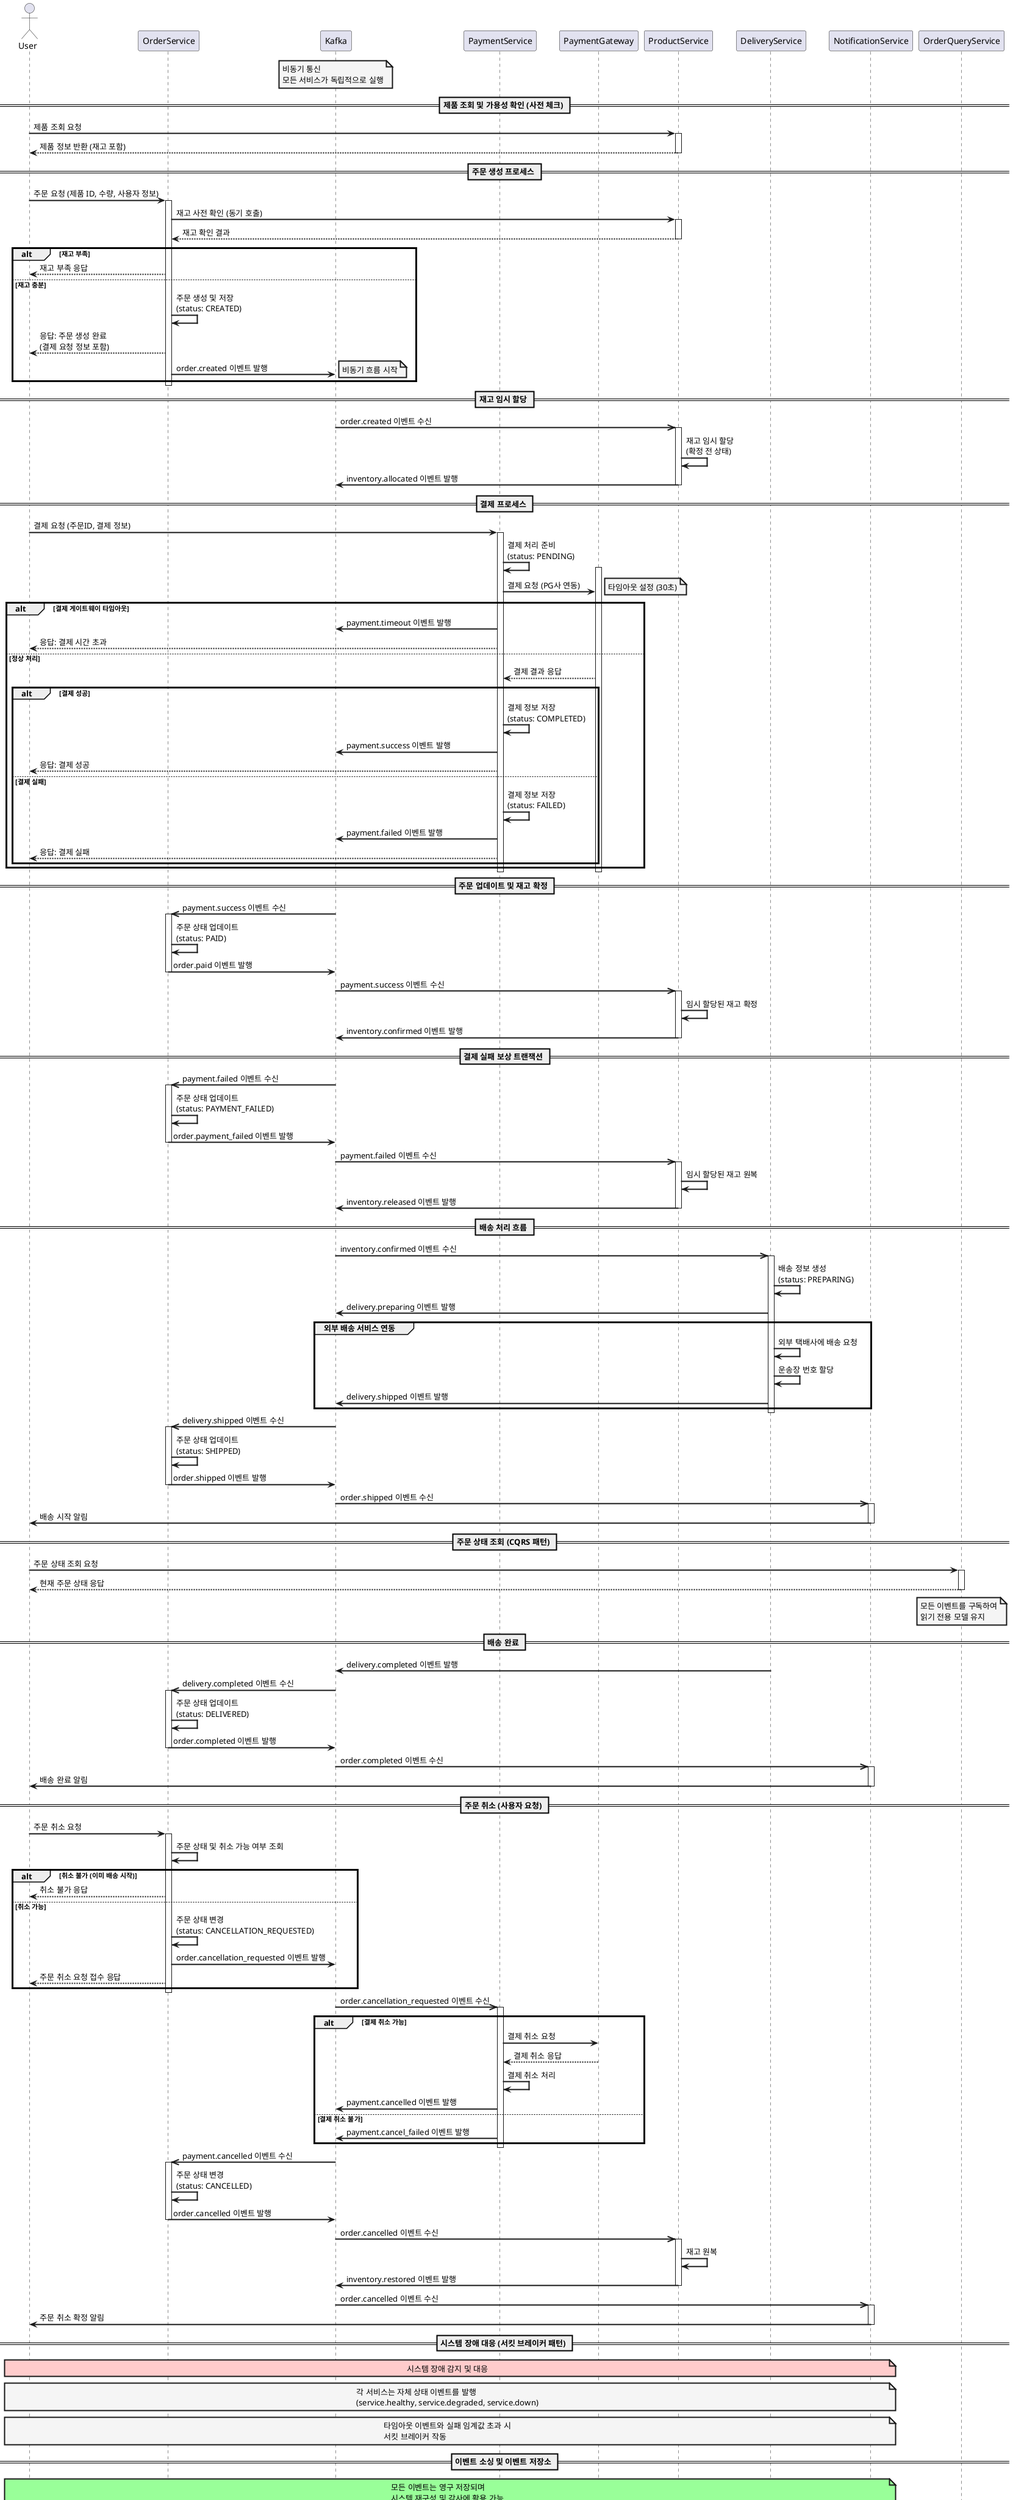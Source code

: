 @startuml 이커머스 비동기 이벤트 기반 아키텍처 시퀀스 다이어그램 (개선)

skinparam sequenceArrowThickness 2
skinparam sequenceGroupBorderThickness 3
skinparam noteBorderThickness 2
skinparam noteBackgroundColor #f5f5f5

actor "User" as User
participant "OrderService" as OrderService
participant "Kafka" as Kafka
participant "PaymentService" as PaymentService
participant "PaymentGateway" as PaymentGateway
participant "ProductService" as ProductService
participant "DeliveryService" as DeliveryService
participant "NotificationService" as NotificationService
participant "OrderQueryService" as OrderQueryService

note over Kafka:  비동기 통신\n모든 서비스가 독립적으로 실행

== 제품 조회 및 가용성 확인 (사전 체크) ==

User -> ProductService: 제품 조회 요청
activate ProductService
ProductService --> User: 제품 정보 반환 (재고 포함)
deactivate ProductService

== 주문 생성 프로세스 ==

User -> OrderService: 주문 요청 (제품 ID, 수량, 사용자 정보)
activate OrderService

OrderService -> ProductService: 재고 사전 확인 (동기 호출)
activate ProductService
ProductService --> OrderService: 재고 확인 결과
deactivate ProductService

alt 재고 부족
    OrderService --> User: 재고 부족 응답
else 재고 충분
    OrderService -> OrderService: 주문 생성 및 저장\n(status: CREATED)
    OrderService --> User: 응답: 주문 생성 완료\n(결제 요청 정보 포함)
    OrderService -> Kafka: order.created 이벤트 발행
    note right: 비동기 흐름 시작
end
deactivate OrderService

== 재고 임시 할당 ==

Kafka ->> ProductService: order.created 이벤트 수신
activate ProductService
ProductService -> ProductService: 재고 임시 할당\n(확정 전 상태)
ProductService -> Kafka: inventory.allocated 이벤트 발행
deactivate ProductService

== 결제 프로세스 ==

User -> PaymentService: 결제 요청 (주문ID, 결제 정보)
activate PaymentService
PaymentService -> PaymentService: 결제 처리 준비\n(status: PENDING)
activate PaymentGateway
PaymentService -> PaymentGateway: 결제 요청 (PG사 연동)
note right: 타임아웃 설정 (30초)

alt 결제 게이트웨이 타임아웃
    PaymentService -> Kafka: payment.timeout 이벤트 발행
    PaymentService --> User: 응답: 결제 시간 초과
else 정상 처리
    PaymentGateway --> PaymentService: 결제 결과 응답

    alt 결제 성공
        PaymentService -> PaymentService: 결제 정보 저장\n(status: COMPLETED)
        PaymentService -> Kafka: payment.success 이벤트 발행
        PaymentService --> User: 응답: 결제 성공
    else 결제 실패
        PaymentService -> PaymentService: 결제 정보 저장\n(status: FAILED)
        PaymentService -> Kafka: payment.failed 이벤트 발행
        PaymentService --> User: 응답: 결제 실패
    end
end

deactivate PaymentGateway
deactivate PaymentService

== 주문 업데이트 및 재고 확정 ==

Kafka ->> OrderService: payment.success 이벤트 수신
activate OrderService
OrderService -> OrderService: 주문 상태 업데이트\n(status: PAID)
OrderService -> Kafka: order.paid 이벤트 발행
deactivate OrderService

Kafka ->> ProductService: payment.success 이벤트 수신
activate ProductService
ProductService -> ProductService: 임시 할당된 재고 확정
ProductService -> Kafka: inventory.confirmed 이벤트 발행
deactivate ProductService

== 결제 실패 보상 트랜잭션 ==

Kafka ->> OrderService: payment.failed 이벤트 수신
activate OrderService
OrderService -> OrderService: 주문 상태 업데이트\n(status: PAYMENT_FAILED)
OrderService -> Kafka: order.payment_failed 이벤트 발행
deactivate OrderService

Kafka ->> ProductService: payment.failed 이벤트 수신
activate ProductService
ProductService -> ProductService: 임시 할당된 재고 원복
ProductService -> Kafka: inventory.released 이벤트 발행
deactivate ProductService

== 배송 처리 흐름 ==

Kafka ->> DeliveryService: inventory.confirmed 이벤트 수신
activate DeliveryService
DeliveryService -> DeliveryService: 배송 정보 생성\n(status: PREPARING)
DeliveryService -> Kafka: delivery.preparing 이벤트 발행

group 외부 배송 서비스 연동
    DeliveryService -> DeliveryService: 외부 택배사에 배송 요청
    DeliveryService -> DeliveryService: 운송장 번호 할당
    DeliveryService -> Kafka: delivery.shipped 이벤트 발행
end
deactivate DeliveryService

Kafka ->> OrderService: delivery.shipped 이벤트 수신
activate OrderService
OrderService -> OrderService: 주문 상태 업데이트\n(status: SHIPPED)
OrderService -> Kafka: order.shipped 이벤트 발행
deactivate OrderService

Kafka ->> NotificationService: order.shipped 이벤트 수신
activate NotificationService
NotificationService -> User: 배송 시작 알림
deactivate NotificationService

== 주문 상태 조회 (CQRS 패턴) ==

User -> OrderQueryService: 주문 상태 조회 요청
activate OrderQueryService
OrderQueryService --> User: 현재 주문 상태 응답
deactivate OrderQueryService

note over OrderQueryService: 모든 이벤트를 구독하여\n읽기 전용 모델 유지

== 배송 완료 ==

DeliveryService -> Kafka: delivery.completed 이벤트 발행

Kafka ->> OrderService: delivery.completed 이벤트 수신
activate OrderService
OrderService -> OrderService: 주문 상태 업데이트\n(status: DELIVERED)
OrderService -> Kafka: order.completed 이벤트 발행
deactivate OrderService

Kafka ->> NotificationService: order.completed 이벤트 수신
activate NotificationService
NotificationService -> User: 배송 완료 알림
deactivate NotificationService

== 주문 취소 (사용자 요청) ==

User -> OrderService: 주문 취소 요청
activate OrderService

OrderService -> OrderService: 주문 상태 및 취소 가능 여부 조회

alt 취소 불가 (이미 배송 시작)
    OrderService --> User: 취소 불가 응답
else 취소 가능
    OrderService -> OrderService: 주문 상태 변경\n(status: CANCELLATION_REQUESTED)
    OrderService -> Kafka: order.cancellation_requested 이벤트 발행
    OrderService --> User: 주문 취소 요청 접수 응답
end
deactivate OrderService

Kafka ->> PaymentService: order.cancellation_requested 이벤트 수신
activate PaymentService

alt 결제 취소 가능
    PaymentService -> PaymentGateway: 결제 취소 요청
    PaymentGateway --> PaymentService: 결제 취소 응답
    PaymentService -> PaymentService: 결제 취소 처리
    PaymentService -> Kafka: payment.cancelled 이벤트 발행
else 결제 취소 불가
    PaymentService -> Kafka: payment.cancel_failed 이벤트 발행
end
deactivate PaymentService

Kafka ->> OrderService: payment.cancelled 이벤트 수신
activate OrderService
OrderService -> OrderService: 주문 상태 변경\n(status: CANCELLED)
OrderService -> Kafka: order.cancelled 이벤트 발행
deactivate OrderService

Kafka ->> ProductService: order.cancelled 이벤트 수신
activate ProductService
ProductService -> ProductService: 재고 원복
ProductService -> Kafka: inventory.restored 이벤트 발행
deactivate ProductService

Kafka ->> NotificationService: order.cancelled 이벤트 수신
activate NotificationService
NotificationService -> User: 주문 취소 확정 알림
deactivate NotificationService

== 시스템 장애 대응 (서킷 브레이커 패턴) ==

note over User, NotificationService #ffcccc: 시스템 장애 감지 및 대응
note over User, NotificationService: 각 서비스는 자체 상태 이벤트를 발행\n(service.healthy, service.degraded, service.down)
note over User, NotificationService: 타임아웃 이벤트와 실패 임계값 초과 시\n서킷 브레이커 작동

== 이벤트 소싱 및 이벤트 저장소 ==

note over User, NotificationService #99ff99: 모든 이벤트는 영구 저장되며\n시스템 재구성 및 감사에 활용 가능

@enduml